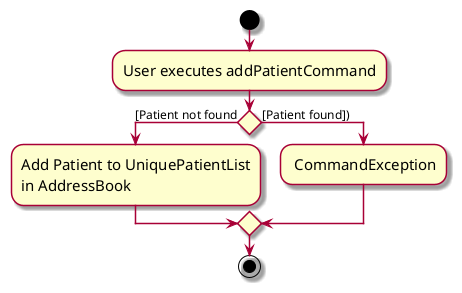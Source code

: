 @startuml
skin rose
skinparam ActivityFontSize 15
skinparam ArrowFontSize 12
start
:User executes addPatientCommand;

'Since the beta syntax does not support placing the condition outside the
'diamond we place it as the true branch instead.

if () then ([Patient not found)
    :Add Patient to UniquePatientList
    in AddressBook;

else ([Patient found]))
    : CommandException;
endif
stop
@enduml
